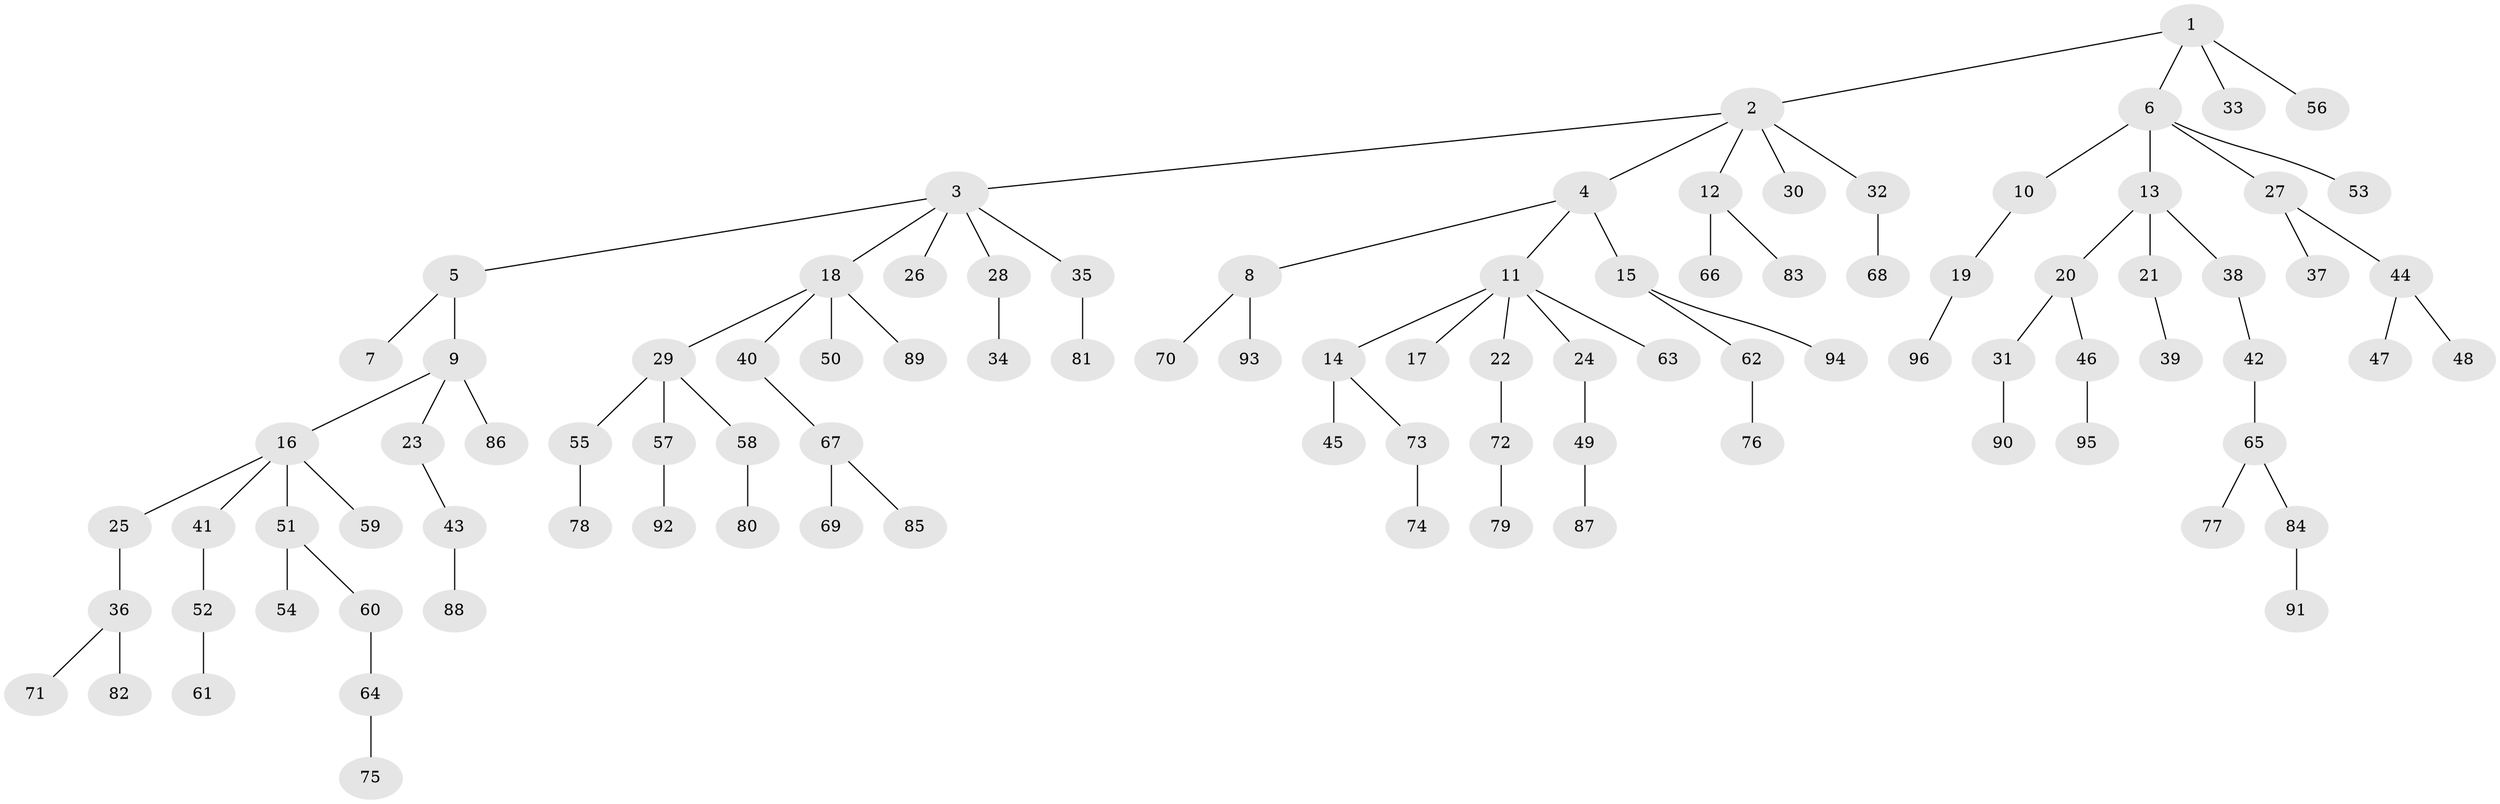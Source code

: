// Generated by graph-tools (version 1.1) at 2025/37/03/09/25 02:37:07]
// undirected, 96 vertices, 95 edges
graph export_dot {
graph [start="1"]
  node [color=gray90,style=filled];
  1;
  2;
  3;
  4;
  5;
  6;
  7;
  8;
  9;
  10;
  11;
  12;
  13;
  14;
  15;
  16;
  17;
  18;
  19;
  20;
  21;
  22;
  23;
  24;
  25;
  26;
  27;
  28;
  29;
  30;
  31;
  32;
  33;
  34;
  35;
  36;
  37;
  38;
  39;
  40;
  41;
  42;
  43;
  44;
  45;
  46;
  47;
  48;
  49;
  50;
  51;
  52;
  53;
  54;
  55;
  56;
  57;
  58;
  59;
  60;
  61;
  62;
  63;
  64;
  65;
  66;
  67;
  68;
  69;
  70;
  71;
  72;
  73;
  74;
  75;
  76;
  77;
  78;
  79;
  80;
  81;
  82;
  83;
  84;
  85;
  86;
  87;
  88;
  89;
  90;
  91;
  92;
  93;
  94;
  95;
  96;
  1 -- 2;
  1 -- 6;
  1 -- 33;
  1 -- 56;
  2 -- 3;
  2 -- 4;
  2 -- 12;
  2 -- 30;
  2 -- 32;
  3 -- 5;
  3 -- 18;
  3 -- 26;
  3 -- 28;
  3 -- 35;
  4 -- 8;
  4 -- 11;
  4 -- 15;
  5 -- 7;
  5 -- 9;
  6 -- 10;
  6 -- 13;
  6 -- 27;
  6 -- 53;
  8 -- 70;
  8 -- 93;
  9 -- 16;
  9 -- 23;
  9 -- 86;
  10 -- 19;
  11 -- 14;
  11 -- 17;
  11 -- 22;
  11 -- 24;
  11 -- 63;
  12 -- 66;
  12 -- 83;
  13 -- 20;
  13 -- 21;
  13 -- 38;
  14 -- 45;
  14 -- 73;
  15 -- 62;
  15 -- 94;
  16 -- 25;
  16 -- 41;
  16 -- 51;
  16 -- 59;
  18 -- 29;
  18 -- 40;
  18 -- 50;
  18 -- 89;
  19 -- 96;
  20 -- 31;
  20 -- 46;
  21 -- 39;
  22 -- 72;
  23 -- 43;
  24 -- 49;
  25 -- 36;
  27 -- 37;
  27 -- 44;
  28 -- 34;
  29 -- 55;
  29 -- 57;
  29 -- 58;
  31 -- 90;
  32 -- 68;
  35 -- 81;
  36 -- 71;
  36 -- 82;
  38 -- 42;
  40 -- 67;
  41 -- 52;
  42 -- 65;
  43 -- 88;
  44 -- 47;
  44 -- 48;
  46 -- 95;
  49 -- 87;
  51 -- 54;
  51 -- 60;
  52 -- 61;
  55 -- 78;
  57 -- 92;
  58 -- 80;
  60 -- 64;
  62 -- 76;
  64 -- 75;
  65 -- 77;
  65 -- 84;
  67 -- 69;
  67 -- 85;
  72 -- 79;
  73 -- 74;
  84 -- 91;
}
